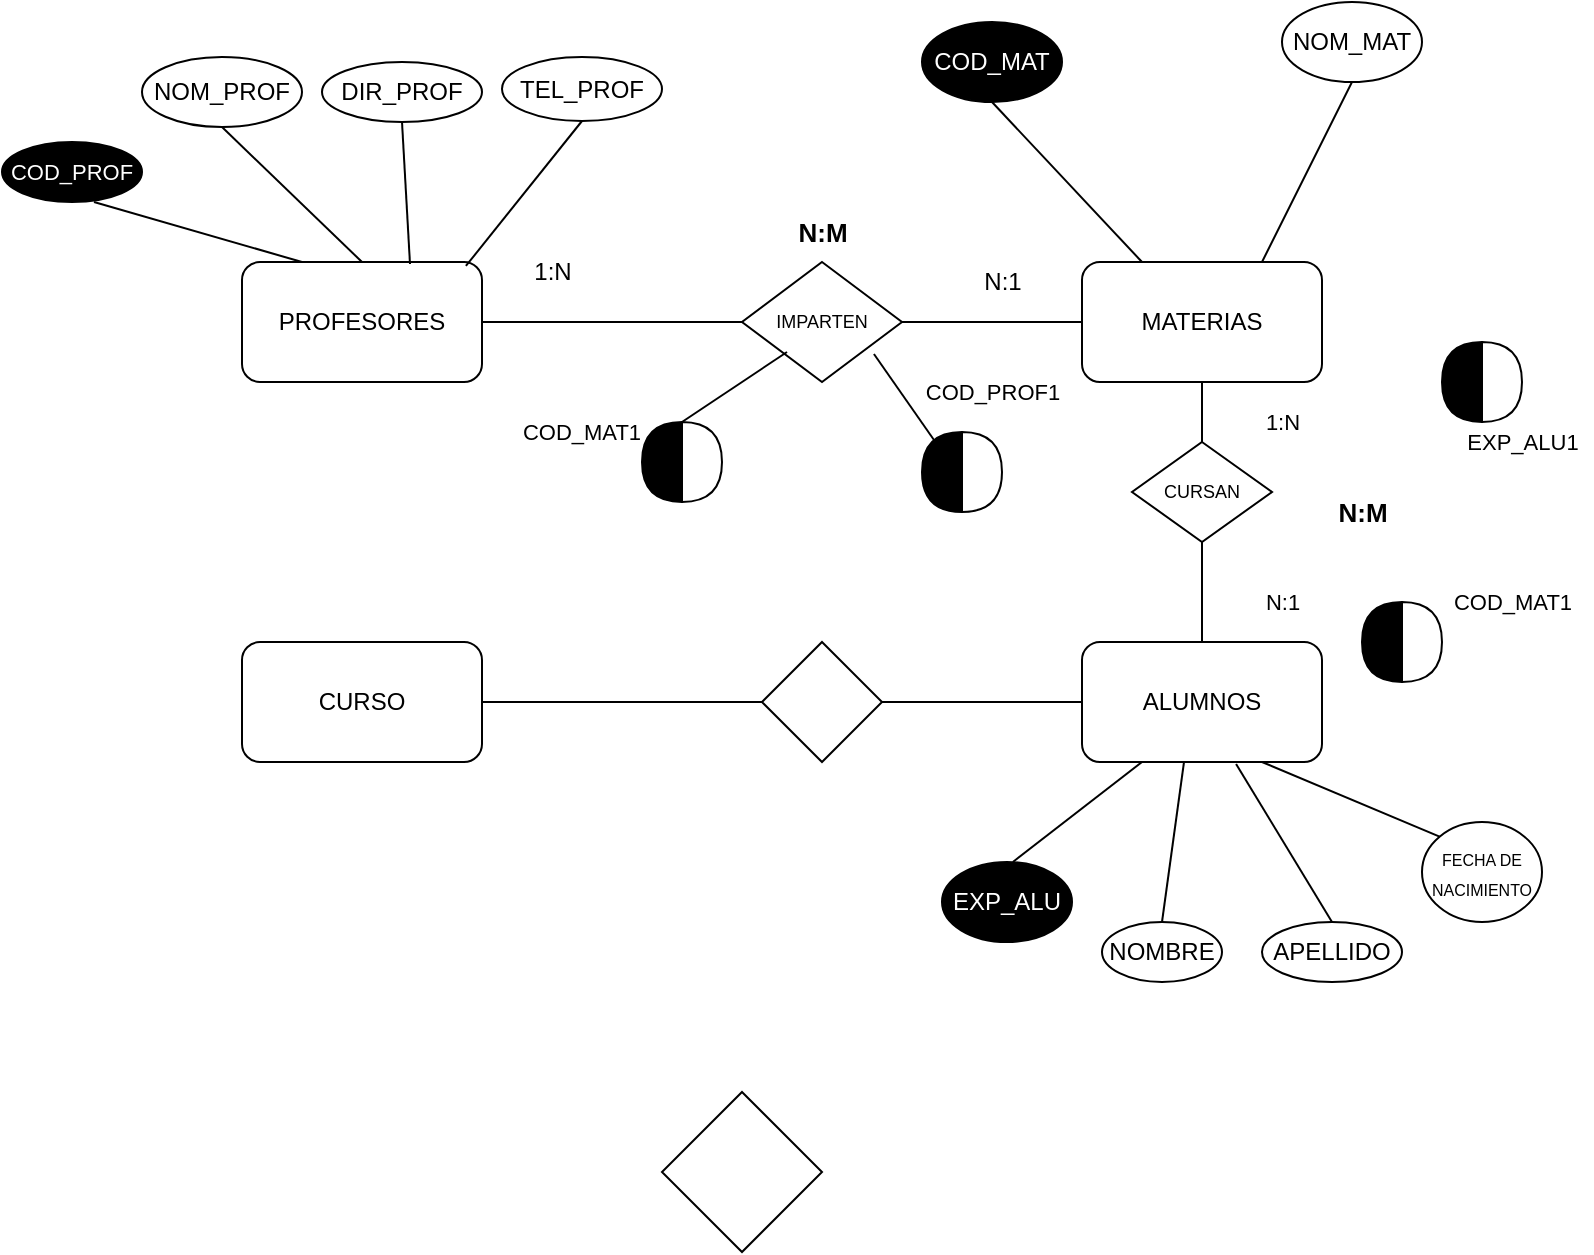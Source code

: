 <mxfile version="18.1.1" type="github">
  <diagram id="aWON5lPTbqI8abu_u99D" name="Page-1">
    <mxGraphModel dx="1422" dy="762" grid="1" gridSize="10" guides="1" tooltips="1" connect="1" arrows="1" fold="1" page="1" pageScale="1" pageWidth="827" pageHeight="1169" math="0" shadow="0">
      <root>
        <mxCell id="0" />
        <mxCell id="1" parent="0" />
        <mxCell id="C4ocbQQ2MePA_ajjcNaI-1" value="PROFESORES" style="rounded=1;whiteSpace=wrap;html=1;" vertex="1" parent="1">
          <mxGeometry x="140" y="170" width="120" height="60" as="geometry" />
        </mxCell>
        <mxCell id="C4ocbQQ2MePA_ajjcNaI-2" value="MATERIAS" style="rounded=1;whiteSpace=wrap;html=1;" vertex="1" parent="1">
          <mxGeometry x="560" y="170" width="120" height="60" as="geometry" />
        </mxCell>
        <mxCell id="C4ocbQQ2MePA_ajjcNaI-3" value="ALUMNOS" style="rounded=1;whiteSpace=wrap;html=1;" vertex="1" parent="1">
          <mxGeometry x="560" y="360" width="120" height="60" as="geometry" />
        </mxCell>
        <mxCell id="C4ocbQQ2MePA_ajjcNaI-4" value="CURSO" style="rounded=1;whiteSpace=wrap;html=1;" vertex="1" parent="1">
          <mxGeometry x="140" y="360" width="120" height="60" as="geometry" />
        </mxCell>
        <mxCell id="C4ocbQQ2MePA_ajjcNaI-6" value="NOM_PROF" style="ellipse;whiteSpace=wrap;html=1;" vertex="1" parent="1">
          <mxGeometry x="90" y="67.5" width="80" height="35" as="geometry" />
        </mxCell>
        <mxCell id="C4ocbQQ2MePA_ajjcNaI-7" value="DIR_PROF" style="ellipse;whiteSpace=wrap;html=1;" vertex="1" parent="1">
          <mxGeometry x="180" y="70" width="80" height="30" as="geometry" />
        </mxCell>
        <mxCell id="C4ocbQQ2MePA_ajjcNaI-8" value="TEL_PROF" style="ellipse;whiteSpace=wrap;html=1;" vertex="1" parent="1">
          <mxGeometry x="270" y="67.5" width="80" height="32" as="geometry" />
        </mxCell>
        <mxCell id="C4ocbQQ2MePA_ajjcNaI-9" value="" style="endArrow=none;html=1;rounded=0;exitX=0.933;exitY=0.033;exitDx=0;exitDy=0;entryX=0.5;entryY=1;entryDx=0;entryDy=0;exitPerimeter=0;" edge="1" parent="1" source="C4ocbQQ2MePA_ajjcNaI-1" target="C4ocbQQ2MePA_ajjcNaI-8">
          <mxGeometry width="50" height="50" relative="1" as="geometry">
            <mxPoint x="270" y="149.5" as="sourcePoint" />
            <mxPoint x="320" y="99.5" as="targetPoint" />
          </mxGeometry>
        </mxCell>
        <mxCell id="C4ocbQQ2MePA_ajjcNaI-10" value="" style="endArrow=none;html=1;rounded=0;exitX=0.7;exitY=0.017;exitDx=0;exitDy=0;exitPerimeter=0;entryX=0.5;entryY=1;entryDx=0;entryDy=0;" edge="1" parent="1" source="C4ocbQQ2MePA_ajjcNaI-1" target="C4ocbQQ2MePA_ajjcNaI-7">
          <mxGeometry width="50" height="50" relative="1" as="geometry">
            <mxPoint x="170" y="149.5" as="sourcePoint" />
            <mxPoint x="220" y="110" as="targetPoint" />
          </mxGeometry>
        </mxCell>
        <mxCell id="C4ocbQQ2MePA_ajjcNaI-11" value="" style="endArrow=none;html=1;rounded=0;exitX=0.5;exitY=0;exitDx=0;exitDy=0;entryX=0.5;entryY=1;entryDx=0;entryDy=0;" edge="1" parent="1" source="C4ocbQQ2MePA_ajjcNaI-1" target="C4ocbQQ2MePA_ajjcNaI-6">
          <mxGeometry width="50" height="50" relative="1" as="geometry">
            <mxPoint x="90" y="149.5" as="sourcePoint" />
            <mxPoint x="140" y="110" as="targetPoint" />
          </mxGeometry>
        </mxCell>
        <mxCell id="C4ocbQQ2MePA_ajjcNaI-12" value="" style="endArrow=none;html=1;rounded=0;exitX=0.25;exitY=0;exitDx=0;exitDy=0;entryX=0.657;entryY=1;entryDx=0;entryDy=0;entryPerimeter=0;" edge="1" parent="1" source="C4ocbQQ2MePA_ajjcNaI-1" target="C4ocbQQ2MePA_ajjcNaI-38">
          <mxGeometry width="50" height="50" relative="1" as="geometry">
            <mxPoint x="40" y="180" as="sourcePoint" />
            <mxPoint x="118.284" y="168.284" as="targetPoint" />
          </mxGeometry>
        </mxCell>
        <mxCell id="C4ocbQQ2MePA_ajjcNaI-13" value="NOM_MAT" style="ellipse;whiteSpace=wrap;html=1;" vertex="1" parent="1">
          <mxGeometry x="660" y="40" width="70" height="40" as="geometry" />
        </mxCell>
        <mxCell id="C4ocbQQ2MePA_ajjcNaI-14" value="&lt;font color=&quot;#ffffff&quot;&gt;COD_MAT&lt;/font&gt;" style="ellipse;whiteSpace=wrap;html=1;fillColor=#000000;" vertex="1" parent="1">
          <mxGeometry x="480" y="50" width="70" height="40" as="geometry" />
        </mxCell>
        <mxCell id="C4ocbQQ2MePA_ajjcNaI-15" value="" style="endArrow=none;html=1;rounded=0;exitX=0.25;exitY=0;exitDx=0;exitDy=0;entryX=0.5;entryY=1;entryDx=0;entryDy=0;" edge="1" parent="1" source="C4ocbQQ2MePA_ajjcNaI-2" target="C4ocbQQ2MePA_ajjcNaI-14">
          <mxGeometry width="50" height="50" relative="1" as="geometry">
            <mxPoint x="480" y="130" as="sourcePoint" />
            <mxPoint x="530" y="80" as="targetPoint" />
          </mxGeometry>
        </mxCell>
        <mxCell id="C4ocbQQ2MePA_ajjcNaI-16" value="" style="endArrow=none;html=1;rounded=0;exitX=0.75;exitY=0;exitDx=0;exitDy=0;entryX=0.5;entryY=1;entryDx=0;entryDy=0;" edge="1" parent="1" source="C4ocbQQ2MePA_ajjcNaI-2" target="C4ocbQQ2MePA_ajjcNaI-13">
          <mxGeometry width="50" height="50" relative="1" as="geometry">
            <mxPoint x="650" y="130" as="sourcePoint" />
            <mxPoint x="700" y="80" as="targetPoint" />
          </mxGeometry>
        </mxCell>
        <mxCell id="C4ocbQQ2MePA_ajjcNaI-17" value="&lt;font color=&quot;#ffffff&quot;&gt;EXP_ALU&lt;br&gt;&lt;/font&gt;" style="ellipse;whiteSpace=wrap;html=1;fillColor=#000000;" vertex="1" parent="1">
          <mxGeometry x="490" y="470" width="65" height="40" as="geometry" />
        </mxCell>
        <mxCell id="C4ocbQQ2MePA_ajjcNaI-18" value="NOMBRE" style="ellipse;whiteSpace=wrap;html=1;" vertex="1" parent="1">
          <mxGeometry x="570" y="500" width="60" height="30" as="geometry" />
        </mxCell>
        <mxCell id="C4ocbQQ2MePA_ajjcNaI-19" value="APELLIDO" style="ellipse;whiteSpace=wrap;html=1;" vertex="1" parent="1">
          <mxGeometry x="650" y="500" width="70" height="30" as="geometry" />
        </mxCell>
        <mxCell id="C4ocbQQ2MePA_ajjcNaI-20" value="&lt;font style=&quot;font-size: 8px;&quot;&gt;FECHA DE NACIMIENTO&lt;/font&gt;" style="ellipse;whiteSpace=wrap;html=1;" vertex="1" parent="1">
          <mxGeometry x="730" y="450" width="60" height="50" as="geometry" />
        </mxCell>
        <mxCell id="C4ocbQQ2MePA_ajjcNaI-22" value="" style="endArrow=none;html=1;rounded=0;fontSize=8;exitX=0.545;exitY=0;exitDx=0;exitDy=0;exitPerimeter=0;entryX=0.25;entryY=1;entryDx=0;entryDy=0;" edge="1" parent="1" source="C4ocbQQ2MePA_ajjcNaI-17" target="C4ocbQQ2MePA_ajjcNaI-3">
          <mxGeometry width="50" height="50" relative="1" as="geometry">
            <mxPoint x="540" y="470" as="sourcePoint" />
            <mxPoint x="590" y="420" as="targetPoint" />
          </mxGeometry>
        </mxCell>
        <mxCell id="C4ocbQQ2MePA_ajjcNaI-23" value="" style="endArrow=none;html=1;rounded=0;fontSize=8;exitX=0.5;exitY=0;exitDx=0;exitDy=0;entryX=0.425;entryY=1;entryDx=0;entryDy=0;entryPerimeter=0;" edge="1" parent="1" source="C4ocbQQ2MePA_ajjcNaI-18" target="C4ocbQQ2MePA_ajjcNaI-3">
          <mxGeometry width="50" height="50" relative="1" as="geometry">
            <mxPoint x="595" y="500" as="sourcePoint" />
            <mxPoint x="645" y="450" as="targetPoint" />
          </mxGeometry>
        </mxCell>
        <mxCell id="C4ocbQQ2MePA_ajjcNaI-24" value="" style="endArrow=none;html=1;rounded=0;fontSize=8;entryX=0.642;entryY=1.017;entryDx=0;entryDy=0;entryPerimeter=0;exitX=0.5;exitY=0;exitDx=0;exitDy=0;" edge="1" parent="1" source="C4ocbQQ2MePA_ajjcNaI-19" target="C4ocbQQ2MePA_ajjcNaI-3">
          <mxGeometry width="50" height="50" relative="1" as="geometry">
            <mxPoint x="670" y="500" as="sourcePoint" />
            <mxPoint x="720" y="450" as="targetPoint" />
          </mxGeometry>
        </mxCell>
        <mxCell id="C4ocbQQ2MePA_ajjcNaI-25" value="" style="endArrow=none;html=1;rounded=0;fontSize=8;exitX=0;exitY=0;exitDx=0;exitDy=0;entryX=0.75;entryY=1;entryDx=0;entryDy=0;" edge="1" parent="1" source="C4ocbQQ2MePA_ajjcNaI-20" target="C4ocbQQ2MePA_ajjcNaI-3">
          <mxGeometry width="50" height="50" relative="1" as="geometry">
            <mxPoint x="740" y="450" as="sourcePoint" />
            <mxPoint x="790" y="400" as="targetPoint" />
          </mxGeometry>
        </mxCell>
        <mxCell id="C4ocbQQ2MePA_ajjcNaI-27" value="" style="rhombus;whiteSpace=wrap;html=1;fontSize=8;" vertex="1" parent="1">
          <mxGeometry x="390" y="170" width="80" height="60" as="geometry" />
        </mxCell>
        <mxCell id="C4ocbQQ2MePA_ajjcNaI-28" value="" style="endArrow=none;html=1;rounded=0;fontSize=8;entryX=0;entryY=0.5;entryDx=0;entryDy=0;" edge="1" parent="1" target="C4ocbQQ2MePA_ajjcNaI-27">
          <mxGeometry width="50" height="50" relative="1" as="geometry">
            <mxPoint x="260" y="200" as="sourcePoint" />
            <mxPoint x="310" y="150" as="targetPoint" />
          </mxGeometry>
        </mxCell>
        <mxCell id="C4ocbQQ2MePA_ajjcNaI-29" value="" style="endArrow=none;html=1;rounded=0;fontSize=8;exitX=1;exitY=0.5;exitDx=0;exitDy=0;entryX=0;entryY=0.5;entryDx=0;entryDy=0;" edge="1" parent="1" source="C4ocbQQ2MePA_ajjcNaI-27" target="C4ocbQQ2MePA_ajjcNaI-2">
          <mxGeometry width="50" height="50" relative="1" as="geometry">
            <mxPoint x="480" y="210" as="sourcePoint" />
            <mxPoint x="530" y="160" as="targetPoint" />
          </mxGeometry>
        </mxCell>
        <mxCell id="C4ocbQQ2MePA_ajjcNaI-30" value="&lt;font style=&quot;font-size: 9px;&quot;&gt;CURSAN&lt;/font&gt;" style="rhombus;whiteSpace=wrap;html=1;fontSize=8;" vertex="1" parent="1">
          <mxGeometry x="585" y="260" width="70" height="50" as="geometry" />
        </mxCell>
        <mxCell id="C4ocbQQ2MePA_ajjcNaI-31" value="" style="rhombus;whiteSpace=wrap;html=1;fontSize=8;" vertex="1" parent="1">
          <mxGeometry x="400" y="360" width="60" height="60" as="geometry" />
        </mxCell>
        <mxCell id="C4ocbQQ2MePA_ajjcNaI-32" value="" style="rhombus;whiteSpace=wrap;html=1;fontSize=8;" vertex="1" parent="1">
          <mxGeometry x="350" y="585" width="80" height="80" as="geometry" />
        </mxCell>
        <mxCell id="C4ocbQQ2MePA_ajjcNaI-33" value="" style="endArrow=none;html=1;rounded=0;fontSize=8;exitX=1;exitY=0.5;exitDx=0;exitDy=0;entryX=0;entryY=0.5;entryDx=0;entryDy=0;" edge="1" parent="1" source="C4ocbQQ2MePA_ajjcNaI-4" target="C4ocbQQ2MePA_ajjcNaI-31">
          <mxGeometry width="50" height="50" relative="1" as="geometry">
            <mxPoint x="390" y="410" as="sourcePoint" />
            <mxPoint x="440" y="360" as="targetPoint" />
          </mxGeometry>
        </mxCell>
        <mxCell id="C4ocbQQ2MePA_ajjcNaI-34" value="" style="endArrow=none;html=1;rounded=0;fontSize=8;entryX=0;entryY=0.5;entryDx=0;entryDy=0;exitX=1;exitY=0.5;exitDx=0;exitDy=0;" edge="1" parent="1" source="C4ocbQQ2MePA_ajjcNaI-31" target="C4ocbQQ2MePA_ajjcNaI-3">
          <mxGeometry width="50" height="50" relative="1" as="geometry">
            <mxPoint x="390" y="410" as="sourcePoint" />
            <mxPoint x="440" y="360" as="targetPoint" />
          </mxGeometry>
        </mxCell>
        <mxCell id="C4ocbQQ2MePA_ajjcNaI-35" value="" style="endArrow=none;html=1;rounded=0;fontSize=8;entryX=0.5;entryY=1;entryDx=0;entryDy=0;exitX=0.5;exitY=0;exitDx=0;exitDy=0;" edge="1" parent="1" source="C4ocbQQ2MePA_ajjcNaI-30" target="C4ocbQQ2MePA_ajjcNaI-2">
          <mxGeometry width="50" height="50" relative="1" as="geometry">
            <mxPoint x="390" y="410" as="sourcePoint" />
            <mxPoint x="440" y="360" as="targetPoint" />
          </mxGeometry>
        </mxCell>
        <mxCell id="C4ocbQQ2MePA_ajjcNaI-36" value="" style="endArrow=none;html=1;rounded=0;fontSize=8;entryX=0.5;entryY=1;entryDx=0;entryDy=0;exitX=0.5;exitY=0;exitDx=0;exitDy=0;" edge="1" parent="1" source="C4ocbQQ2MePA_ajjcNaI-3" target="C4ocbQQ2MePA_ajjcNaI-30">
          <mxGeometry width="50" height="50" relative="1" as="geometry">
            <mxPoint x="390" y="410" as="sourcePoint" />
            <mxPoint x="440" y="360" as="targetPoint" />
          </mxGeometry>
        </mxCell>
        <mxCell id="C4ocbQQ2MePA_ajjcNaI-37" value="&lt;font style=&quot;font-size: 9px;&quot;&gt;IMPARTEN&lt;/font&gt;" style="text;html=1;strokeColor=none;fillColor=none;align=center;verticalAlign=middle;whiteSpace=wrap;rounded=0;fontSize=8;" vertex="1" parent="1">
          <mxGeometry x="395" y="185" width="70" height="30" as="geometry" />
        </mxCell>
        <mxCell id="C4ocbQQ2MePA_ajjcNaI-38" value="&lt;font color=&quot;#ffffff&quot; style=&quot;font-size: 11px;&quot;&gt;COD_PROF&lt;/font&gt;" style="ellipse;whiteSpace=wrap;html=1;fontSize=9;fillColor=#000000;" vertex="1" parent="1">
          <mxGeometry x="20" y="110" width="70" height="30" as="geometry" />
        </mxCell>
        <mxCell id="C4ocbQQ2MePA_ajjcNaI-40" value="&lt;font style=&quot;font-size: 12px;&quot;&gt;1:N&lt;/font&gt;" style="text;html=1;align=center;verticalAlign=middle;resizable=0;points=[];autosize=1;strokeColor=none;fillColor=none;fontSize=11;fontColor=#000000;" vertex="1" parent="1">
          <mxGeometry x="280" y="165" width="30" height="20" as="geometry" />
        </mxCell>
        <mxCell id="C4ocbQQ2MePA_ajjcNaI-41" value="N:1" style="text;html=1;align=center;verticalAlign=middle;resizable=0;points=[];autosize=1;strokeColor=none;fillColor=none;fontSize=12;fontColor=#000000;" vertex="1" parent="1">
          <mxGeometry x="505" y="170" width="30" height="20" as="geometry" />
        </mxCell>
        <mxCell id="C4ocbQQ2MePA_ajjcNaI-42" value="&lt;font style=&quot;font-size: 13px;&quot;&gt;&lt;b&gt;N:M&lt;/b&gt;&lt;/font&gt;" style="text;html=1;align=center;verticalAlign=middle;resizable=0;points=[];autosize=1;strokeColor=none;fillColor=none;fontSize=12;fontColor=#000000;" vertex="1" parent="1">
          <mxGeometry x="410" y="145" width="40" height="20" as="geometry" />
        </mxCell>
        <mxCell id="C4ocbQQ2MePA_ajjcNaI-44" value="&lt;font style=&quot;font-size: 11px;&quot;&gt;1:N&lt;/font&gt;" style="text;html=1;align=center;verticalAlign=middle;resizable=0;points=[];autosize=1;strokeColor=none;fillColor=none;fontSize=9;fontColor=#000000;" vertex="1" parent="1">
          <mxGeometry x="645" y="240" width="30" height="20" as="geometry" />
        </mxCell>
        <mxCell id="C4ocbQQ2MePA_ajjcNaI-45" value="&lt;font style=&quot;font-size: 11px;&quot;&gt;N:1&lt;/font&gt;" style="text;html=1;align=center;verticalAlign=middle;resizable=0;points=[];autosize=1;strokeColor=none;fillColor=none;fontSize=9;fontColor=#000000;" vertex="1" parent="1">
          <mxGeometry x="645" y="330" width="30" height="20" as="geometry" />
        </mxCell>
        <mxCell id="C4ocbQQ2MePA_ajjcNaI-46" value="&lt;font size=&quot;1&quot; style=&quot;&quot;&gt;&lt;b style=&quot;font-size: 13px;&quot;&gt;N:M&lt;/b&gt;&lt;/font&gt;" style="text;html=1;align=center;verticalAlign=middle;resizable=0;points=[];autosize=1;strokeColor=none;fillColor=none;fontSize=9;fontColor=#000000;" vertex="1" parent="1">
          <mxGeometry x="680" y="285" width="40" height="20" as="geometry" />
        </mxCell>
        <mxCell id="C4ocbQQ2MePA_ajjcNaI-52" value="" style="shape=or;whiteSpace=wrap;html=1;fontSize=9;fontColor=#000000;fillColor=#FFFFFF;" vertex="1" parent="1">
          <mxGeometry x="720" y="340" width="20" height="40" as="geometry" />
        </mxCell>
        <mxCell id="C4ocbQQ2MePA_ajjcNaI-53" value="" style="shape=or;whiteSpace=wrap;html=1;fontSize=9;fontColor=#000000;fillColor=#000000;rotation=-180;" vertex="1" parent="1">
          <mxGeometry x="700" y="340" width="20" height="40" as="geometry" />
        </mxCell>
        <mxCell id="C4ocbQQ2MePA_ajjcNaI-57" value="" style="shape=or;whiteSpace=wrap;html=1;fontSize=9;fontColor=#000000;fillColor=#FFFFFF;" vertex="1" parent="1">
          <mxGeometry x="360" y="250" width="20" height="40" as="geometry" />
        </mxCell>
        <mxCell id="C4ocbQQ2MePA_ajjcNaI-58" value="" style="shape=or;whiteSpace=wrap;html=1;fontSize=9;fontColor=#000000;fillColor=#000000;rotation=-180;" vertex="1" parent="1">
          <mxGeometry x="340" y="250" width="20" height="40" as="geometry" />
        </mxCell>
        <mxCell id="C4ocbQQ2MePA_ajjcNaI-59" value="" style="shape=or;whiteSpace=wrap;html=1;fontSize=9;fontColor=#000000;fillColor=#FFFFFF;" vertex="1" parent="1">
          <mxGeometry x="500" y="255" width="20" height="40" as="geometry" />
        </mxCell>
        <mxCell id="C4ocbQQ2MePA_ajjcNaI-60" value="" style="shape=or;whiteSpace=wrap;html=1;fontSize=9;fontColor=#000000;fillColor=#000000;rotation=-180;" vertex="1" parent="1">
          <mxGeometry x="480" y="255" width="20" height="40" as="geometry" />
        </mxCell>
        <mxCell id="C4ocbQQ2MePA_ajjcNaI-61" value="" style="shape=or;whiteSpace=wrap;html=1;fontSize=9;fontColor=#000000;fillColor=#FFFFFF;" vertex="1" parent="1">
          <mxGeometry x="760" y="210" width="20" height="40" as="geometry" />
        </mxCell>
        <mxCell id="C4ocbQQ2MePA_ajjcNaI-62" value="" style="shape=or;whiteSpace=wrap;html=1;fontSize=9;fontColor=#000000;fillColor=#000000;rotation=-180;" vertex="1" parent="1">
          <mxGeometry x="740" y="210" width="20" height="40" as="geometry" />
        </mxCell>
        <mxCell id="C4ocbQQ2MePA_ajjcNaI-63" value="&lt;font style=&quot;font-size: 11px;&quot;&gt;COD_MAT1&lt;/font&gt;" style="text;html=1;strokeColor=none;fillColor=none;align=center;verticalAlign=middle;whiteSpace=wrap;rounded=0;fontSize=9;fontColor=#000000;" vertex="1" parent="1">
          <mxGeometry x="280" y="240" width="60" height="30" as="geometry" />
        </mxCell>
        <mxCell id="C4ocbQQ2MePA_ajjcNaI-64" value="&lt;font style=&quot;font-size: 11px;&quot;&gt;COD_PROF1&lt;/font&gt;" style="text;html=1;align=center;verticalAlign=middle;resizable=0;points=[];autosize=1;strokeColor=none;fillColor=none;fontSize=9;fontColor=#000000;" vertex="1" parent="1">
          <mxGeometry x="475" y="225" width="80" height="20" as="geometry" />
        </mxCell>
        <mxCell id="C4ocbQQ2MePA_ajjcNaI-65" value="&lt;font style=&quot;font-size: 11px;&quot;&gt;COD_MAT1&lt;/font&gt;" style="text;html=1;align=center;verticalAlign=middle;resizable=0;points=[];autosize=1;strokeColor=none;fillColor=none;fontSize=11;fontColor=#000000;" vertex="1" parent="1">
          <mxGeometry x="740" y="330" width="70" height="20" as="geometry" />
        </mxCell>
        <mxCell id="C4ocbQQ2MePA_ajjcNaI-66" value="EXP_ALU1" style="text;html=1;align=center;verticalAlign=middle;resizable=0;points=[];autosize=1;strokeColor=none;fillColor=none;fontSize=11;fontColor=#000000;" vertex="1" parent="1">
          <mxGeometry x="745" y="250" width="70" height="20" as="geometry" />
        </mxCell>
        <mxCell id="C4ocbQQ2MePA_ajjcNaI-70" value="" style="endArrow=none;html=1;rounded=0;fontSize=11;fontColor=#000000;entryX=0.25;entryY=1;entryDx=0;entryDy=0;" edge="1" parent="1" target="C4ocbQQ2MePA_ajjcNaI-37">
          <mxGeometry width="50" height="50" relative="1" as="geometry">
            <mxPoint x="360" y="250" as="sourcePoint" />
            <mxPoint x="410" y="200" as="targetPoint" />
          </mxGeometry>
        </mxCell>
        <mxCell id="C4ocbQQ2MePA_ajjcNaI-71" value="" style="endArrow=none;html=1;rounded=0;fontSize=11;fontColor=#000000;entryX=0.871;entryY=1.033;entryDx=0;entryDy=0;entryPerimeter=0;exitX=0.7;exitY=0.9;exitDx=0;exitDy=0;exitPerimeter=0;" edge="1" parent="1" source="C4ocbQQ2MePA_ajjcNaI-60" target="C4ocbQQ2MePA_ajjcNaI-37">
          <mxGeometry width="50" height="50" relative="1" as="geometry">
            <mxPoint x="410" y="285" as="sourcePoint" />
            <mxPoint x="460" y="235" as="targetPoint" />
          </mxGeometry>
        </mxCell>
      </root>
    </mxGraphModel>
  </diagram>
</mxfile>
